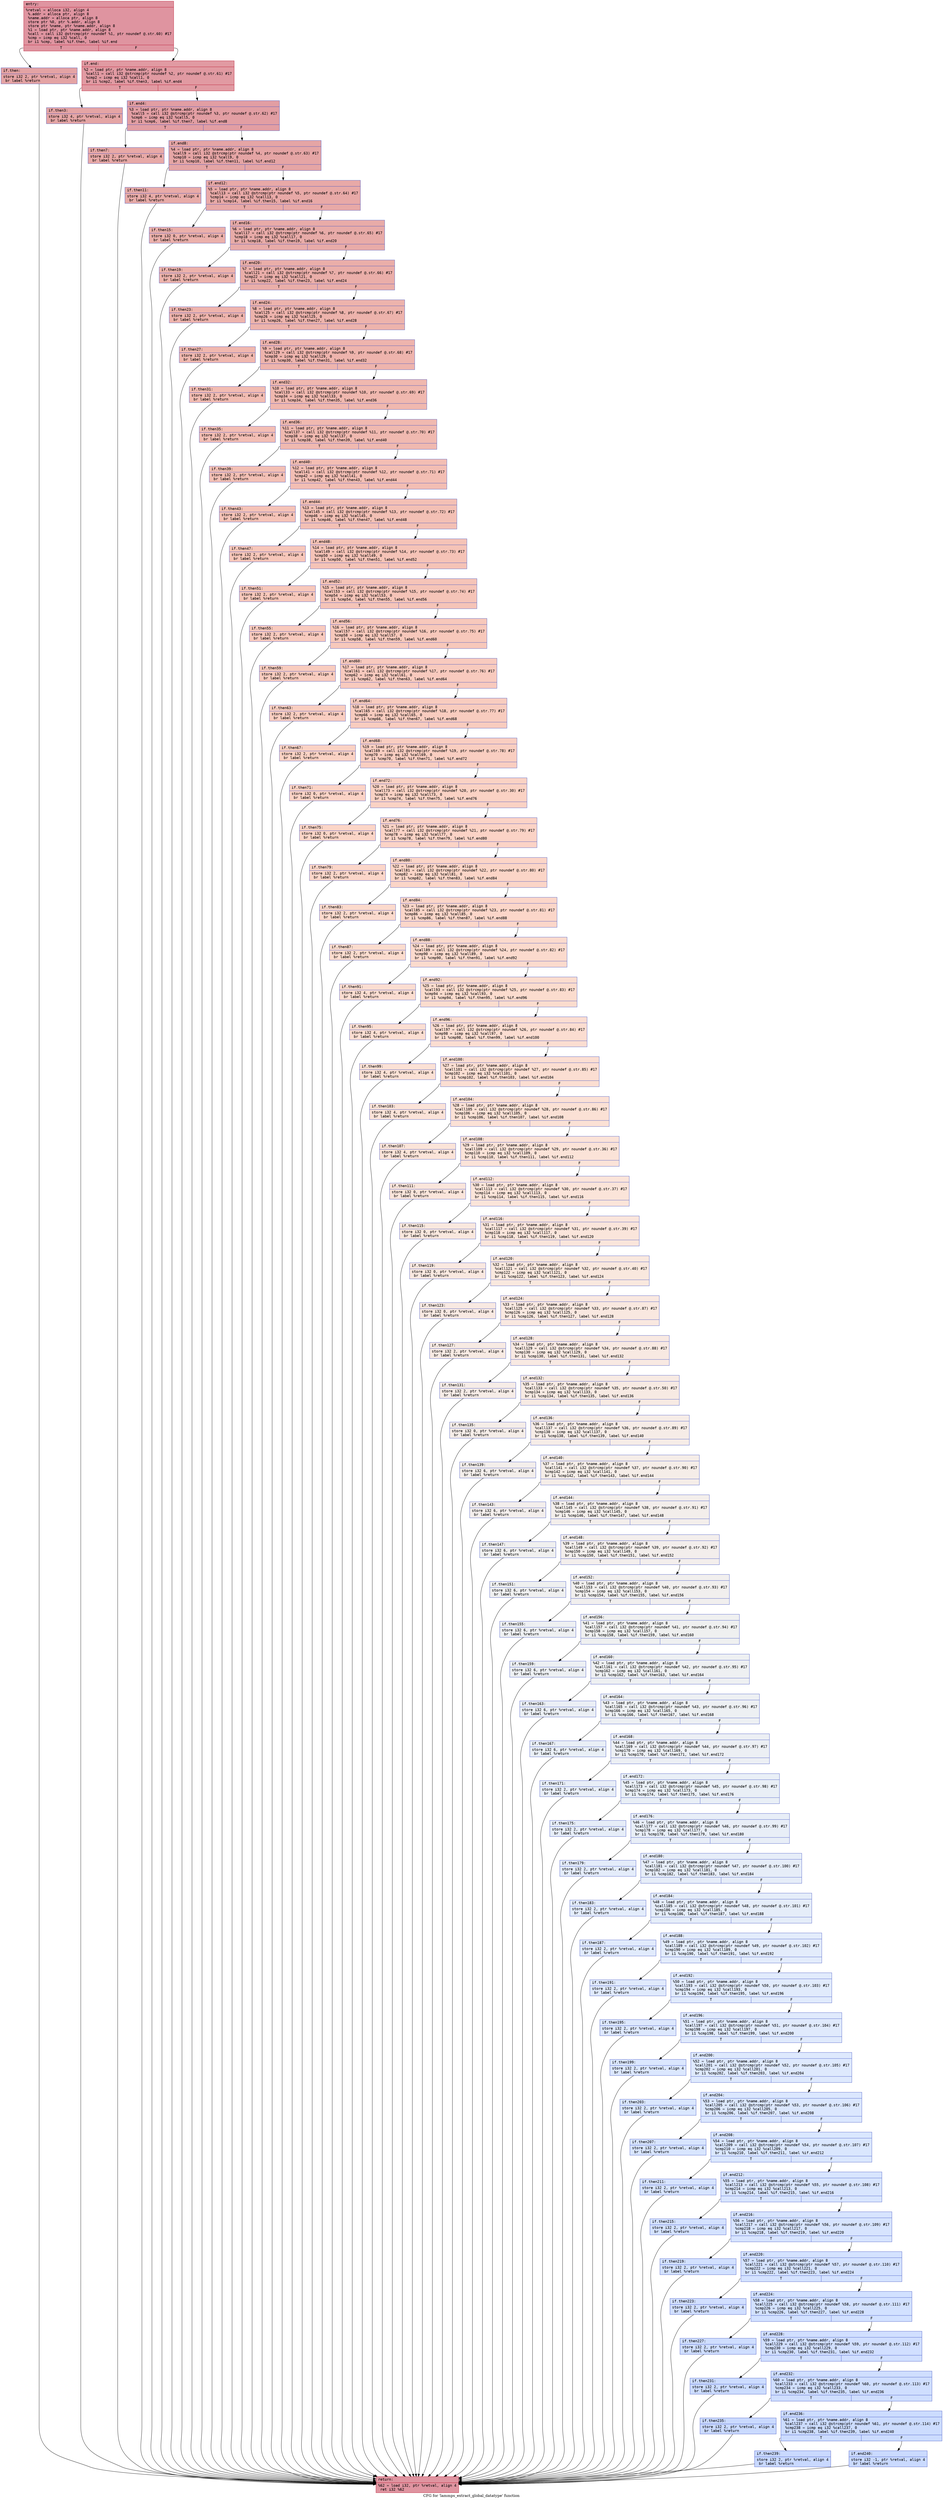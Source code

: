 digraph "CFG for 'lammps_extract_global_datatype' function" {
	label="CFG for 'lammps_extract_global_datatype' function";

	Node0x55bdf7e07830 [shape=record,color="#b70d28ff", style=filled, fillcolor="#b70d2870" fontname="Courier",label="{entry:\l|  %retval = alloca i32, align 4\l  %.addr = alloca ptr, align 8\l  %name.addr = alloca ptr, align 8\l  store ptr %0, ptr %.addr, align 8\l  store ptr %name, ptr %name.addr, align 8\l  %1 = load ptr, ptr %name.addr, align 8\l  %call = call i32 @strcmp(ptr noundef %1, ptr noundef @.str.60) #17\l  %cmp = icmp eq i32 %call, 0\l  br i1 %cmp, label %if.then, label %if.end\l|{<s0>T|<s1>F}}"];
	Node0x55bdf7e07830:s0 -> Node0x55bdf7e07de0[tooltip="entry -> if.then\nProbability 37.50%" ];
	Node0x55bdf7e07830:s1 -> Node0x55bdf7e07e50[tooltip="entry -> if.end\nProbability 62.50%" ];
	Node0x55bdf7e07de0 [shape=record,color="#3d50c3ff", style=filled, fillcolor="#c32e3170" fontname="Courier",label="{if.then:\l|  store i32 2, ptr %retval, align 4\l  br label %return\l}"];
	Node0x55bdf7e07de0 -> Node0x55bdf7e08010[tooltip="if.then -> return\nProbability 100.00%" ];
	Node0x55bdf7e07e50 [shape=record,color="#b70d28ff", style=filled, fillcolor="#bb1b2c70" fontname="Courier",label="{if.end:\l|  %2 = load ptr, ptr %name.addr, align 8\l  %call1 = call i32 @strcmp(ptr noundef %2, ptr noundef @.str.61) #17\l  %cmp2 = icmp eq i32 %call1, 0\l  br i1 %cmp2, label %if.then3, label %if.end4\l|{<s0>T|<s1>F}}"];
	Node0x55bdf7e07e50:s0 -> Node0x55bdf7e08370[tooltip="if.end -> if.then3\nProbability 37.50%" ];
	Node0x55bdf7e07e50:s1 -> Node0x55bdf7e07730[tooltip="if.end -> if.end4\nProbability 62.50%" ];
	Node0x55bdf7e08370 [shape=record,color="#3d50c3ff", style=filled, fillcolor="#c5333470" fontname="Courier",label="{if.then3:\l|  store i32 4, ptr %retval, align 4\l  br label %return\l}"];
	Node0x55bdf7e08370 -> Node0x55bdf7e08010[tooltip="if.then3 -> return\nProbability 100.00%" ];
	Node0x55bdf7e07730 [shape=record,color="#3d50c3ff", style=filled, fillcolor="#be242e70" fontname="Courier",label="{if.end4:\l|  %3 = load ptr, ptr %name.addr, align 8\l  %call5 = call i32 @strcmp(ptr noundef %3, ptr noundef @.str.62) #17\l  %cmp6 = icmp eq i32 %call5, 0\l  br i1 %cmp6, label %if.then7, label %if.end8\l|{<s0>T|<s1>F}}"];
	Node0x55bdf7e07730:s0 -> Node0x55bdf7dc3700[tooltip="if.end4 -> if.then7\nProbability 37.50%" ];
	Node0x55bdf7e07730:s1 -> Node0x55bdf7dc3780[tooltip="if.end4 -> if.end8\nProbability 62.50%" ];
	Node0x55bdf7dc3700 [shape=record,color="#3d50c3ff", style=filled, fillcolor="#ca3b3770" fontname="Courier",label="{if.then7:\l|  store i32 2, ptr %retval, align 4\l  br label %return\l}"];
	Node0x55bdf7dc3700 -> Node0x55bdf7e08010[tooltip="if.then7 -> return\nProbability 100.00%" ];
	Node0x55bdf7dc3780 [shape=record,color="#3d50c3ff", style=filled, fillcolor="#c5333470" fontname="Courier",label="{if.end8:\l|  %4 = load ptr, ptr %name.addr, align 8\l  %call9 = call i32 @strcmp(ptr noundef %4, ptr noundef @.str.63) #17\l  %cmp10 = icmp eq i32 %call9, 0\l  br i1 %cmp10, label %if.then11, label %if.end12\l|{<s0>T|<s1>F}}"];
	Node0x55bdf7dc3780:s0 -> Node0x55bdf7dc3c20[tooltip="if.end8 -> if.then11\nProbability 37.50%" ];
	Node0x55bdf7dc3780:s1 -> Node0x55bdf7dc3ca0[tooltip="if.end8 -> if.end12\nProbability 62.50%" ];
	Node0x55bdf7dc3c20 [shape=record,color="#3d50c3ff", style=filled, fillcolor="#cc403a70" fontname="Courier",label="{if.then11:\l|  store i32 4, ptr %retval, align 4\l  br label %return\l}"];
	Node0x55bdf7dc3c20 -> Node0x55bdf7e08010[tooltip="if.then11 -> return\nProbability 100.00%" ];
	Node0x55bdf7dc3ca0 [shape=record,color="#3d50c3ff", style=filled, fillcolor="#ca3b3770" fontname="Courier",label="{if.end12:\l|  %5 = load ptr, ptr %name.addr, align 8\l  %call13 = call i32 @strcmp(ptr noundef %5, ptr noundef @.str.64) #17\l  %cmp14 = icmp eq i32 %call13, 0\l  br i1 %cmp14, label %if.then15, label %if.end16\l|{<s0>T|<s1>F}}"];
	Node0x55bdf7dc3ca0:s0 -> Node0x55bdf7dc4160[tooltip="if.end12 -> if.then15\nProbability 37.50%" ];
	Node0x55bdf7dc3ca0:s1 -> Node0x55bdf7dc4500[tooltip="if.end12 -> if.end16\nProbability 62.50%" ];
	Node0x55bdf7dc4160 [shape=record,color="#3d50c3ff", style=filled, fillcolor="#d24b4070" fontname="Courier",label="{if.then15:\l|  store i32 0, ptr %retval, align 4\l  br label %return\l}"];
	Node0x55bdf7dc4160 -> Node0x55bdf7e08010[tooltip="if.then15 -> return\nProbability 100.00%" ];
	Node0x55bdf7dc4500 [shape=record,color="#3d50c3ff", style=filled, fillcolor="#cc403a70" fontname="Courier",label="{if.end16:\l|  %6 = load ptr, ptr %name.addr, align 8\l  %call17 = call i32 @strcmp(ptr noundef %6, ptr noundef @.str.65) #17\l  %cmp18 = icmp eq i32 %call17, 0\l  br i1 %cmp18, label %if.then19, label %if.end20\l|{<s0>T|<s1>F}}"];
	Node0x55bdf7dc4500:s0 -> Node0x55bdf7dc49c0[tooltip="if.end16 -> if.then19\nProbability 37.50%" ];
	Node0x55bdf7dc4500:s1 -> Node0x55bdf7dc4a40[tooltip="if.end16 -> if.end20\nProbability 62.50%" ];
	Node0x55bdf7dc49c0 [shape=record,color="#3d50c3ff", style=filled, fillcolor="#d6524470" fontname="Courier",label="{if.then19:\l|  store i32 2, ptr %retval, align 4\l  br label %return\l}"];
	Node0x55bdf7dc49c0 -> Node0x55bdf7e08010[tooltip="if.then19 -> return\nProbability 100.00%" ];
	Node0x55bdf7dc4a40 [shape=record,color="#3d50c3ff", style=filled, fillcolor="#d0473d70" fontname="Courier",label="{if.end20:\l|  %7 = load ptr, ptr %name.addr, align 8\l  %call21 = call i32 @strcmp(ptr noundef %7, ptr noundef @.str.66) #17\l  %cmp22 = icmp eq i32 %call21, 0\l  br i1 %cmp22, label %if.then23, label %if.end24\l|{<s0>T|<s1>F}}"];
	Node0x55bdf7dc4a40:s0 -> Node0x55bdf7dc4f00[tooltip="if.end20 -> if.then23\nProbability 37.50%" ];
	Node0x55bdf7dc4a40:s1 -> Node0x55bdf7dc4f80[tooltip="if.end20 -> if.end24\nProbability 62.50%" ];
	Node0x55bdf7dc4f00 [shape=record,color="#3d50c3ff", style=filled, fillcolor="#d8564670" fontname="Courier",label="{if.then23:\l|  store i32 2, ptr %retval, align 4\l  br label %return\l}"];
	Node0x55bdf7dc4f00 -> Node0x55bdf7e08010[tooltip="if.then23 -> return\nProbability 100.00%" ];
	Node0x55bdf7dc4f80 [shape=record,color="#3d50c3ff", style=filled, fillcolor="#d6524470" fontname="Courier",label="{if.end24:\l|  %8 = load ptr, ptr %name.addr, align 8\l  %call25 = call i32 @strcmp(ptr noundef %8, ptr noundef @.str.67) #17\l  %cmp26 = icmp eq i32 %call25, 0\l  br i1 %cmp26, label %if.then27, label %if.end28\l|{<s0>T|<s1>F}}"];
	Node0x55bdf7dc4f80:s0 -> Node0x55bdf7dc5440[tooltip="if.end24 -> if.then27\nProbability 37.50%" ];
	Node0x55bdf7dc4f80:s1 -> Node0x55bdf7dc54c0[tooltip="if.end24 -> if.end28\nProbability 62.50%" ];
	Node0x55bdf7dc5440 [shape=record,color="#3d50c3ff", style=filled, fillcolor="#dc5d4a70" fontname="Courier",label="{if.then27:\l|  store i32 2, ptr %retval, align 4\l  br label %return\l}"];
	Node0x55bdf7dc5440 -> Node0x55bdf7e08010[tooltip="if.then27 -> return\nProbability 100.00%" ];
	Node0x55bdf7dc54c0 [shape=record,color="#3d50c3ff", style=filled, fillcolor="#d8564670" fontname="Courier",label="{if.end28:\l|  %9 = load ptr, ptr %name.addr, align 8\l  %call29 = call i32 @strcmp(ptr noundef %9, ptr noundef @.str.68) #17\l  %cmp30 = icmp eq i32 %call29, 0\l  br i1 %cmp30, label %if.then31, label %if.end32\l|{<s0>T|<s1>F}}"];
	Node0x55bdf7dc54c0:s0 -> Node0x55bdf7dc5980[tooltip="if.end28 -> if.then31\nProbability 37.50%" ];
	Node0x55bdf7dc54c0:s1 -> Node0x55bdf7dc5a00[tooltip="if.end28 -> if.end32\nProbability 62.50%" ];
	Node0x55bdf7dc5980 [shape=record,color="#3d50c3ff", style=filled, fillcolor="#e1675170" fontname="Courier",label="{if.then31:\l|  store i32 2, ptr %retval, align 4\l  br label %return\l}"];
	Node0x55bdf7dc5980 -> Node0x55bdf7e08010[tooltip="if.then31 -> return\nProbability 100.00%" ];
	Node0x55bdf7dc5a00 [shape=record,color="#3d50c3ff", style=filled, fillcolor="#dc5d4a70" fontname="Courier",label="{if.end32:\l|  %10 = load ptr, ptr %name.addr, align 8\l  %call33 = call i32 @strcmp(ptr noundef %10, ptr noundef @.str.69) #17\l  %cmp34 = icmp eq i32 %call33, 0\l  br i1 %cmp34, label %if.then35, label %if.end36\l|{<s0>T|<s1>F}}"];
	Node0x55bdf7dc5a00:s0 -> Node0x55bdf7dc5ec0[tooltip="if.end32 -> if.then35\nProbability 37.50%" ];
	Node0x55bdf7dc5a00:s1 -> Node0x55bdf7dc5f40[tooltip="if.end32 -> if.end36\nProbability 62.50%" ];
	Node0x55bdf7dc5ec0 [shape=record,color="#3d50c3ff", style=filled, fillcolor="#e36c5570" fontname="Courier",label="{if.then35:\l|  store i32 2, ptr %retval, align 4\l  br label %return\l}"];
	Node0x55bdf7dc5ec0 -> Node0x55bdf7e08010[tooltip="if.then35 -> return\nProbability 100.00%" ];
	Node0x55bdf7dc5f40 [shape=record,color="#3d50c3ff", style=filled, fillcolor="#de614d70" fontname="Courier",label="{if.end36:\l|  %11 = load ptr, ptr %name.addr, align 8\l  %call37 = call i32 @strcmp(ptr noundef %11, ptr noundef @.str.70) #17\l  %cmp38 = icmp eq i32 %call37, 0\l  br i1 %cmp38, label %if.then39, label %if.end40\l|{<s0>T|<s1>F}}"];
	Node0x55bdf7dc5f40:s0 -> Node0x55bdf7dc6400[tooltip="if.end36 -> if.then39\nProbability 37.50%" ];
	Node0x55bdf7dc5f40:s1 -> Node0x55bdf7dc41e0[tooltip="if.end36 -> if.end40\nProbability 62.50%" ];
	Node0x55bdf7dc6400 [shape=record,color="#3d50c3ff", style=filled, fillcolor="#e5705870" fontname="Courier",label="{if.then39:\l|  store i32 2, ptr %retval, align 4\l  br label %return\l}"];
	Node0x55bdf7dc6400 -> Node0x55bdf7e08010[tooltip="if.then39 -> return\nProbability 100.00%" ];
	Node0x55bdf7dc41e0 [shape=record,color="#3d50c3ff", style=filled, fillcolor="#e36c5570" fontname="Courier",label="{if.end40:\l|  %12 = load ptr, ptr %name.addr, align 8\l  %call41 = call i32 @strcmp(ptr noundef %12, ptr noundef @.str.71) #17\l  %cmp42 = icmp eq i32 %call41, 0\l  br i1 %cmp42, label %if.then43, label %if.end44\l|{<s0>T|<s1>F}}"];
	Node0x55bdf7dc41e0:s0 -> Node0x55bdf7dc6c40[tooltip="if.end40 -> if.then43\nProbability 37.50%" ];
	Node0x55bdf7dc41e0:s1 -> Node0x55bdf7dc6cc0[tooltip="if.end40 -> if.end44\nProbability 62.50%" ];
	Node0x55bdf7dc6c40 [shape=record,color="#3d50c3ff", style=filled, fillcolor="#e8765c70" fontname="Courier",label="{if.then43:\l|  store i32 2, ptr %retval, align 4\l  br label %return\l}"];
	Node0x55bdf7dc6c40 -> Node0x55bdf7e08010[tooltip="if.then43 -> return\nProbability 100.00%" ];
	Node0x55bdf7dc6cc0 [shape=record,color="#3d50c3ff", style=filled, fillcolor="#e5705870" fontname="Courier",label="{if.end44:\l|  %13 = load ptr, ptr %name.addr, align 8\l  %call45 = call i32 @strcmp(ptr noundef %13, ptr noundef @.str.72) #17\l  %cmp46 = icmp eq i32 %call45, 0\l  br i1 %cmp46, label %if.then47, label %if.end48\l|{<s0>T|<s1>F}}"];
	Node0x55bdf7dc6cc0:s0 -> Node0x55bdf7dc7180[tooltip="if.end44 -> if.then47\nProbability 37.50%" ];
	Node0x55bdf7dc6cc0:s1 -> Node0x55bdf7dc7200[tooltip="if.end44 -> if.end48\nProbability 62.50%" ];
	Node0x55bdf7dc7180 [shape=record,color="#3d50c3ff", style=filled, fillcolor="#ec7f6370" fontname="Courier",label="{if.then47:\l|  store i32 2, ptr %retval, align 4\l  br label %return\l}"];
	Node0x55bdf7dc7180 -> Node0x55bdf7e08010[tooltip="if.then47 -> return\nProbability 100.00%" ];
	Node0x55bdf7dc7200 [shape=record,color="#3d50c3ff", style=filled, fillcolor="#e8765c70" fontname="Courier",label="{if.end48:\l|  %14 = load ptr, ptr %name.addr, align 8\l  %call49 = call i32 @strcmp(ptr noundef %14, ptr noundef @.str.73) #17\l  %cmp50 = icmp eq i32 %call49, 0\l  br i1 %cmp50, label %if.then51, label %if.end52\l|{<s0>T|<s1>F}}"];
	Node0x55bdf7dc7200:s0 -> Node0x55bdf7dc76c0[tooltip="if.end48 -> if.then51\nProbability 37.50%" ];
	Node0x55bdf7dc7200:s1 -> Node0x55bdf7dc7740[tooltip="if.end48 -> if.end52\nProbability 62.50%" ];
	Node0x55bdf7dc76c0 [shape=record,color="#3d50c3ff", style=filled, fillcolor="#ed836670" fontname="Courier",label="{if.then51:\l|  store i32 2, ptr %retval, align 4\l  br label %return\l}"];
	Node0x55bdf7dc76c0 -> Node0x55bdf7e08010[tooltip="if.then51 -> return\nProbability 100.00%" ];
	Node0x55bdf7dc7740 [shape=record,color="#3d50c3ff", style=filled, fillcolor="#e97a5f70" fontname="Courier",label="{if.end52:\l|  %15 = load ptr, ptr %name.addr, align 8\l  %call53 = call i32 @strcmp(ptr noundef %15, ptr noundef @.str.74) #17\l  %cmp54 = icmp eq i32 %call53, 0\l  br i1 %cmp54, label %if.then55, label %if.end56\l|{<s0>T|<s1>F}}"];
	Node0x55bdf7dc7740:s0 -> Node0x55bdf7dc7c00[tooltip="if.end52 -> if.then55\nProbability 37.50%" ];
	Node0x55bdf7dc7740:s1 -> Node0x55bdf7dc7c80[tooltip="if.end52 -> if.end56\nProbability 62.50%" ];
	Node0x55bdf7dc7c00 [shape=record,color="#3d50c3ff", style=filled, fillcolor="#ef886b70" fontname="Courier",label="{if.then55:\l|  store i32 2, ptr %retval, align 4\l  br label %return\l}"];
	Node0x55bdf7dc7c00 -> Node0x55bdf7e08010[tooltip="if.then55 -> return\nProbability 100.00%" ];
	Node0x55bdf7dc7c80 [shape=record,color="#3d50c3ff", style=filled, fillcolor="#ed836670" fontname="Courier",label="{if.end56:\l|  %16 = load ptr, ptr %name.addr, align 8\l  %call57 = call i32 @strcmp(ptr noundef %16, ptr noundef @.str.75) #17\l  %cmp58 = icmp eq i32 %call57, 0\l  br i1 %cmp58, label %if.then59, label %if.end60\l|{<s0>T|<s1>F}}"];
	Node0x55bdf7dc7c80:s0 -> Node0x55bdf7dc8140[tooltip="if.end56 -> if.then59\nProbability 37.50%" ];
	Node0x55bdf7dc7c80:s1 -> Node0x55bdf7dc81c0[tooltip="if.end56 -> if.end60\nProbability 62.50%" ];
	Node0x55bdf7dc8140 [shape=record,color="#3d50c3ff", style=filled, fillcolor="#f08b6e70" fontname="Courier",label="{if.then59:\l|  store i32 2, ptr %retval, align 4\l  br label %return\l}"];
	Node0x55bdf7dc8140 -> Node0x55bdf7e08010[tooltip="if.then59 -> return\nProbability 100.00%" ];
	Node0x55bdf7dc81c0 [shape=record,color="#3d50c3ff", style=filled, fillcolor="#ef886b70" fontname="Courier",label="{if.end60:\l|  %17 = load ptr, ptr %name.addr, align 8\l  %call61 = call i32 @strcmp(ptr noundef %17, ptr noundef @.str.76) #17\l  %cmp62 = icmp eq i32 %call61, 0\l  br i1 %cmp62, label %if.then63, label %if.end64\l|{<s0>T|<s1>F}}"];
	Node0x55bdf7dc81c0:s0 -> Node0x55bdf7dc8680[tooltip="if.end60 -> if.then63\nProbability 37.50%" ];
	Node0x55bdf7dc81c0:s1 -> Node0x55bdf7dc8700[tooltip="if.end60 -> if.end64\nProbability 62.50%" ];
	Node0x55bdf7dc8680 [shape=record,color="#3d50c3ff", style=filled, fillcolor="#f2907270" fontname="Courier",label="{if.then63:\l|  store i32 2, ptr %retval, align 4\l  br label %return\l}"];
	Node0x55bdf7dc8680 -> Node0x55bdf7e08010[tooltip="if.then63 -> return\nProbability 100.00%" ];
	Node0x55bdf7dc8700 [shape=record,color="#3d50c3ff", style=filled, fillcolor="#f08b6e70" fontname="Courier",label="{if.end64:\l|  %18 = load ptr, ptr %name.addr, align 8\l  %call65 = call i32 @strcmp(ptr noundef %18, ptr noundef @.str.77) #17\l  %cmp66 = icmp eq i32 %call65, 0\l  br i1 %cmp66, label %if.then67, label %if.end68\l|{<s0>T|<s1>F}}"];
	Node0x55bdf7dc8700:s0 -> Node0x55bdf7dc8bc0[tooltip="if.end64 -> if.then67\nProbability 37.50%" ];
	Node0x55bdf7dc8700:s1 -> Node0x55bdf7dc8c40[tooltip="if.end64 -> if.end68\nProbability 62.50%" ];
	Node0x55bdf7dc8bc0 [shape=record,color="#3d50c3ff", style=filled, fillcolor="#f4987a70" fontname="Courier",label="{if.then67:\l|  store i32 2, ptr %retval, align 4\l  br label %return\l}"];
	Node0x55bdf7dc8bc0 -> Node0x55bdf7e08010[tooltip="if.then67 -> return\nProbability 100.00%" ];
	Node0x55bdf7dc8c40 [shape=record,color="#3d50c3ff", style=filled, fillcolor="#f2907270" fontname="Courier",label="{if.end68:\l|  %19 = load ptr, ptr %name.addr, align 8\l  %call69 = call i32 @strcmp(ptr noundef %19, ptr noundef @.str.78) #17\l  %cmp70 = icmp eq i32 %call69, 0\l  br i1 %cmp70, label %if.then71, label %if.end72\l|{<s0>T|<s1>F}}"];
	Node0x55bdf7dc8c40:s0 -> Node0x55bdf7dc9100[tooltip="if.end68 -> if.then71\nProbability 37.50%" ];
	Node0x55bdf7dc8c40:s1 -> Node0x55bdf7dc9180[tooltip="if.end68 -> if.end72\nProbability 62.50%" ];
	Node0x55bdf7dc9100 [shape=record,color="#3d50c3ff", style=filled, fillcolor="#f59c7d70" fontname="Courier",label="{if.then71:\l|  store i32 0, ptr %retval, align 4\l  br label %return\l}"];
	Node0x55bdf7dc9100 -> Node0x55bdf7e08010[tooltip="if.then71 -> return\nProbability 100.00%" ];
	Node0x55bdf7dc9180 [shape=record,color="#3d50c3ff", style=filled, fillcolor="#f4987a70" fontname="Courier",label="{if.end72:\l|  %20 = load ptr, ptr %name.addr, align 8\l  %call73 = call i32 @strcmp(ptr noundef %20, ptr noundef @.str.30) #17\l  %cmp74 = icmp eq i32 %call73, 0\l  br i1 %cmp74, label %if.then75, label %if.end76\l|{<s0>T|<s1>F}}"];
	Node0x55bdf7dc9180:s0 -> Node0x55bdf7dc9640[tooltip="if.end72 -> if.then75\nProbability 37.50%" ];
	Node0x55bdf7dc9180:s1 -> Node0x55bdf7dc96c0[tooltip="if.end72 -> if.end76\nProbability 62.50%" ];
	Node0x55bdf7dc9640 [shape=record,color="#3d50c3ff", style=filled, fillcolor="#f5a08170" fontname="Courier",label="{if.then75:\l|  store i32 0, ptr %retval, align 4\l  br label %return\l}"];
	Node0x55bdf7dc9640 -> Node0x55bdf7e08010[tooltip="if.then75 -> return\nProbability 100.00%" ];
	Node0x55bdf7dc96c0 [shape=record,color="#3d50c3ff", style=filled, fillcolor="#f59c7d70" fontname="Courier",label="{if.end76:\l|  %21 = load ptr, ptr %name.addr, align 8\l  %call77 = call i32 @strcmp(ptr noundef %21, ptr noundef @.str.79) #17\l  %cmp78 = icmp eq i32 %call77, 0\l  br i1 %cmp78, label %if.then79, label %if.end80\l|{<s0>T|<s1>F}}"];
	Node0x55bdf7dc96c0:s0 -> Node0x55bdf7dc9b80[tooltip="if.end76 -> if.then79\nProbability 37.50%" ];
	Node0x55bdf7dc96c0:s1 -> Node0x55bdf7dc9c00[tooltip="if.end76 -> if.end80\nProbability 62.50%" ];
	Node0x55bdf7dc9b80 [shape=record,color="#3d50c3ff", style=filled, fillcolor="#f6a38570" fontname="Courier",label="{if.then79:\l|  store i32 2, ptr %retval, align 4\l  br label %return\l}"];
	Node0x55bdf7dc9b80 -> Node0x55bdf7e08010[tooltip="if.then79 -> return\nProbability 100.00%" ];
	Node0x55bdf7dc9c00 [shape=record,color="#3d50c3ff", style=filled, fillcolor="#f5a08170" fontname="Courier",label="{if.end80:\l|  %22 = load ptr, ptr %name.addr, align 8\l  %call81 = call i32 @strcmp(ptr noundef %22, ptr noundef @.str.80) #17\l  %cmp82 = icmp eq i32 %call81, 0\l  br i1 %cmp82, label %if.then83, label %if.end84\l|{<s0>T|<s1>F}}"];
	Node0x55bdf7dc9c00:s0 -> Node0x55bdf7dca0c0[tooltip="if.end80 -> if.then83\nProbability 37.50%" ];
	Node0x55bdf7dc9c00:s1 -> Node0x55bdf7dca140[tooltip="if.end80 -> if.end84\nProbability 62.50%" ];
	Node0x55bdf7dca0c0 [shape=record,color="#3d50c3ff", style=filled, fillcolor="#f7ac8e70" fontname="Courier",label="{if.then83:\l|  store i32 2, ptr %retval, align 4\l  br label %return\l}"];
	Node0x55bdf7dca0c0 -> Node0x55bdf7e08010[tooltip="if.then83 -> return\nProbability 100.00%" ];
	Node0x55bdf7dca140 [shape=record,color="#3d50c3ff", style=filled, fillcolor="#f6a38570" fontname="Courier",label="{if.end84:\l|  %23 = load ptr, ptr %name.addr, align 8\l  %call85 = call i32 @strcmp(ptr noundef %23, ptr noundef @.str.81) #17\l  %cmp86 = icmp eq i32 %call85, 0\l  br i1 %cmp86, label %if.then87, label %if.end88\l|{<s0>T|<s1>F}}"];
	Node0x55bdf7dca140:s0 -> Node0x55bdf7e21a50[tooltip="if.end84 -> if.then87\nProbability 37.50%" ];
	Node0x55bdf7dca140:s1 -> Node0x55bdf7dc6480[tooltip="if.end84 -> if.end88\nProbability 62.50%" ];
	Node0x55bdf7e21a50 [shape=record,color="#3d50c3ff", style=filled, fillcolor="#f7af9170" fontname="Courier",label="{if.then87:\l|  store i32 2, ptr %retval, align 4\l  br label %return\l}"];
	Node0x55bdf7e21a50 -> Node0x55bdf7e08010[tooltip="if.then87 -> return\nProbability 100.00%" ];
	Node0x55bdf7dc6480 [shape=record,color="#3d50c3ff", style=filled, fillcolor="#f7ac8e70" fontname="Courier",label="{if.end88:\l|  %24 = load ptr, ptr %name.addr, align 8\l  %call89 = call i32 @strcmp(ptr noundef %24, ptr noundef @.str.82) #17\l  %cmp90 = icmp eq i32 %call89, 0\l  br i1 %cmp90, label %if.then91, label %if.end92\l|{<s0>T|<s1>F}}"];
	Node0x55bdf7dc6480:s0 -> Node0x55bdf7dc6940[tooltip="if.end88 -> if.then91\nProbability 37.50%" ];
	Node0x55bdf7dc6480:s1 -> Node0x55bdf7dc69c0[tooltip="if.end88 -> if.end92\nProbability 62.50%" ];
	Node0x55bdf7dc6940 [shape=record,color="#3d50c3ff", style=filled, fillcolor="#f7b39670" fontname="Courier",label="{if.then91:\l|  store i32 4, ptr %retval, align 4\l  br label %return\l}"];
	Node0x55bdf7dc6940 -> Node0x55bdf7e08010[tooltip="if.then91 -> return\nProbability 100.00%" ];
	Node0x55bdf7dc69c0 [shape=record,color="#3d50c3ff", style=filled, fillcolor="#f7af9170" fontname="Courier",label="{if.end92:\l|  %25 = load ptr, ptr %name.addr, align 8\l  %call93 = call i32 @strcmp(ptr noundef %25, ptr noundef @.str.83) #17\l  %cmp94 = icmp eq i32 %call93, 0\l  br i1 %cmp94, label %if.then95, label %if.end96\l|{<s0>T|<s1>F}}"];
	Node0x55bdf7dc69c0:s0 -> Node0x55bdf7e22ad0[tooltip="if.end92 -> if.then95\nProbability 37.50%" ];
	Node0x55bdf7dc69c0:s1 -> Node0x55bdf7e22b50[tooltip="if.end92 -> if.end96\nProbability 62.50%" ];
	Node0x55bdf7e22ad0 [shape=record,color="#3d50c3ff", style=filled, fillcolor="#f7b59970" fontname="Courier",label="{if.then95:\l|  store i32 4, ptr %retval, align 4\l  br label %return\l}"];
	Node0x55bdf7e22ad0 -> Node0x55bdf7e08010[tooltip="if.then95 -> return\nProbability 100.00%" ];
	Node0x55bdf7e22b50 [shape=record,color="#3d50c3ff", style=filled, fillcolor="#f7b39670" fontname="Courier",label="{if.end96:\l|  %26 = load ptr, ptr %name.addr, align 8\l  %call97 = call i32 @strcmp(ptr noundef %26, ptr noundef @.str.84) #17\l  %cmp98 = icmp eq i32 %call97, 0\l  br i1 %cmp98, label %if.then99, label %if.end100\l|{<s0>T|<s1>F}}"];
	Node0x55bdf7e22b50:s0 -> Node0x55bdf7e23010[tooltip="if.end96 -> if.then99\nProbability 37.50%" ];
	Node0x55bdf7e22b50:s1 -> Node0x55bdf7e23090[tooltip="if.end96 -> if.end100\nProbability 62.50%" ];
	Node0x55bdf7e23010 [shape=record,color="#3d50c3ff", style=filled, fillcolor="#f7bca170" fontname="Courier",label="{if.then99:\l|  store i32 4, ptr %retval, align 4\l  br label %return\l}"];
	Node0x55bdf7e23010 -> Node0x55bdf7e08010[tooltip="if.then99 -> return\nProbability 100.00%" ];
	Node0x55bdf7e23090 [shape=record,color="#3d50c3ff", style=filled, fillcolor="#f7b59970" fontname="Courier",label="{if.end100:\l|  %27 = load ptr, ptr %name.addr, align 8\l  %call101 = call i32 @strcmp(ptr noundef %27, ptr noundef @.str.85) #17\l  %cmp102 = icmp eq i32 %call101, 0\l  br i1 %cmp102, label %if.then103, label %if.end104\l|{<s0>T|<s1>F}}"];
	Node0x55bdf7e23090:s0 -> Node0x55bdf7e23550[tooltip="if.end100 -> if.then103\nProbability 37.50%" ];
	Node0x55bdf7e23090:s1 -> Node0x55bdf7e235d0[tooltip="if.end100 -> if.end104\nProbability 62.50%" ];
	Node0x55bdf7e23550 [shape=record,color="#3d50c3ff", style=filled, fillcolor="#f6bfa670" fontname="Courier",label="{if.then103:\l|  store i32 4, ptr %retval, align 4\l  br label %return\l}"];
	Node0x55bdf7e23550 -> Node0x55bdf7e08010[tooltip="if.then103 -> return\nProbability 100.00%" ];
	Node0x55bdf7e235d0 [shape=record,color="#3d50c3ff", style=filled, fillcolor="#f7bca170" fontname="Courier",label="{if.end104:\l|  %28 = load ptr, ptr %name.addr, align 8\l  %call105 = call i32 @strcmp(ptr noundef %28, ptr noundef @.str.86) #17\l  %cmp106 = icmp eq i32 %call105, 0\l  br i1 %cmp106, label %if.then107, label %if.end108\l|{<s0>T|<s1>F}}"];
	Node0x55bdf7e235d0:s0 -> Node0x55bdf7e23a90[tooltip="if.end104 -> if.then107\nProbability 37.50%" ];
	Node0x55bdf7e235d0:s1 -> Node0x55bdf7e23b10[tooltip="if.end104 -> if.end108\nProbability 62.50%" ];
	Node0x55bdf7e23a90 [shape=record,color="#3d50c3ff", style=filled, fillcolor="#f5c1a970" fontname="Courier",label="{if.then107:\l|  store i32 4, ptr %retval, align 4\l  br label %return\l}"];
	Node0x55bdf7e23a90 -> Node0x55bdf7e08010[tooltip="if.then107 -> return\nProbability 100.00%" ];
	Node0x55bdf7e23b10 [shape=record,color="#3d50c3ff", style=filled, fillcolor="#f6bfa670" fontname="Courier",label="{if.end108:\l|  %29 = load ptr, ptr %name.addr, align 8\l  %call109 = call i32 @strcmp(ptr noundef %29, ptr noundef @.str.36) #17\l  %cmp110 = icmp eq i32 %call109, 0\l  br i1 %cmp110, label %if.then111, label %if.end112\l|{<s0>T|<s1>F}}"];
	Node0x55bdf7e23b10:s0 -> Node0x55bdf7e23fd0[tooltip="if.end108 -> if.then111\nProbability 37.50%" ];
	Node0x55bdf7e23b10:s1 -> Node0x55bdf7e24050[tooltip="if.end108 -> if.end112\nProbability 62.50%" ];
	Node0x55bdf7e23fd0 [shape=record,color="#3d50c3ff", style=filled, fillcolor="#f4c5ad70" fontname="Courier",label="{if.then111:\l|  store i32 0, ptr %retval, align 4\l  br label %return\l}"];
	Node0x55bdf7e23fd0 -> Node0x55bdf7e08010[tooltip="if.then111 -> return\nProbability 100.00%" ];
	Node0x55bdf7e24050 [shape=record,color="#3d50c3ff", style=filled, fillcolor="#f5c1a970" fontname="Courier",label="{if.end112:\l|  %30 = load ptr, ptr %name.addr, align 8\l  %call113 = call i32 @strcmp(ptr noundef %30, ptr noundef @.str.37) #17\l  %cmp114 = icmp eq i32 %call113, 0\l  br i1 %cmp114, label %if.then115, label %if.end116\l|{<s0>T|<s1>F}}"];
	Node0x55bdf7e24050:s0 -> Node0x55bdf7e24510[tooltip="if.end112 -> if.then115\nProbability 37.50%" ];
	Node0x55bdf7e24050:s1 -> Node0x55bdf7e24590[tooltip="if.end112 -> if.end116\nProbability 62.50%" ];
	Node0x55bdf7e24510 [shape=record,color="#3d50c3ff", style=filled, fillcolor="#f2cab570" fontname="Courier",label="{if.then115:\l|  store i32 0, ptr %retval, align 4\l  br label %return\l}"];
	Node0x55bdf7e24510 -> Node0x55bdf7e08010[tooltip="if.then115 -> return\nProbability 100.00%" ];
	Node0x55bdf7e24590 [shape=record,color="#3d50c3ff", style=filled, fillcolor="#f4c5ad70" fontname="Courier",label="{if.end116:\l|  %31 = load ptr, ptr %name.addr, align 8\l  %call117 = call i32 @strcmp(ptr noundef %31, ptr noundef @.str.39) #17\l  %cmp118 = icmp eq i32 %call117, 0\l  br i1 %cmp118, label %if.then119, label %if.end120\l|{<s0>T|<s1>F}}"];
	Node0x55bdf7e24590:s0 -> Node0x55bdf7e24a50[tooltip="if.end116 -> if.then119\nProbability 37.50%" ];
	Node0x55bdf7e24590:s1 -> Node0x55bdf7e24ad0[tooltip="if.end116 -> if.end120\nProbability 62.50%" ];
	Node0x55bdf7e24a50 [shape=record,color="#3d50c3ff", style=filled, fillcolor="#f1ccb870" fontname="Courier",label="{if.then119:\l|  store i32 0, ptr %retval, align 4\l  br label %return\l}"];
	Node0x55bdf7e24a50 -> Node0x55bdf7e08010[tooltip="if.then119 -> return\nProbability 100.00%" ];
	Node0x55bdf7e24ad0 [shape=record,color="#3d50c3ff", style=filled, fillcolor="#f2cab570" fontname="Courier",label="{if.end120:\l|  %32 = load ptr, ptr %name.addr, align 8\l  %call121 = call i32 @strcmp(ptr noundef %32, ptr noundef @.str.40) #17\l  %cmp122 = icmp eq i32 %call121, 0\l  br i1 %cmp122, label %if.then123, label %if.end124\l|{<s0>T|<s1>F}}"];
	Node0x55bdf7e24ad0:s0 -> Node0x55bdf7e24f90[tooltip="if.end120 -> if.then123\nProbability 37.50%" ];
	Node0x55bdf7e24ad0:s1 -> Node0x55bdf7e25010[tooltip="if.end120 -> if.end124\nProbability 62.50%" ];
	Node0x55bdf7e24f90 [shape=record,color="#3d50c3ff", style=filled, fillcolor="#efcebd70" fontname="Courier",label="{if.then123:\l|  store i32 0, ptr %retval, align 4\l  br label %return\l}"];
	Node0x55bdf7e24f90 -> Node0x55bdf7e08010[tooltip="if.then123 -> return\nProbability 100.00%" ];
	Node0x55bdf7e25010 [shape=record,color="#3d50c3ff", style=filled, fillcolor="#f1ccb870" fontname="Courier",label="{if.end124:\l|  %33 = load ptr, ptr %name.addr, align 8\l  %call125 = call i32 @strcmp(ptr noundef %33, ptr noundef @.str.87) #17\l  %cmp126 = icmp eq i32 %call125, 0\l  br i1 %cmp126, label %if.then127, label %if.end128\l|{<s0>T|<s1>F}}"];
	Node0x55bdf7e25010:s0 -> Node0x55bdf7e254d0[tooltip="if.end124 -> if.then127\nProbability 37.50%" ];
	Node0x55bdf7e25010:s1 -> Node0x55bdf7e25550[tooltip="if.end124 -> if.end128\nProbability 62.50%" ];
	Node0x55bdf7e254d0 [shape=record,color="#3d50c3ff", style=filled, fillcolor="#eed0c070" fontname="Courier",label="{if.then127:\l|  store i32 2, ptr %retval, align 4\l  br label %return\l}"];
	Node0x55bdf7e254d0 -> Node0x55bdf7e08010[tooltip="if.then127 -> return\nProbability 100.00%" ];
	Node0x55bdf7e25550 [shape=record,color="#3d50c3ff", style=filled, fillcolor="#efcebd70" fontname="Courier",label="{if.end128:\l|  %34 = load ptr, ptr %name.addr, align 8\l  %call129 = call i32 @strcmp(ptr noundef %34, ptr noundef @.str.88) #17\l  %cmp130 = icmp eq i32 %call129, 0\l  br i1 %cmp130, label %if.then131, label %if.end132\l|{<s0>T|<s1>F}}"];
	Node0x55bdf7e25550:s0 -> Node0x55bdf7e25a10[tooltip="if.end128 -> if.then131\nProbability 37.50%" ];
	Node0x55bdf7e25550:s1 -> Node0x55bdf7e25a90[tooltip="if.end128 -> if.end132\nProbability 62.50%" ];
	Node0x55bdf7e25a10 [shape=record,color="#3d50c3ff", style=filled, fillcolor="#ead5c970" fontname="Courier",label="{if.then131:\l|  store i32 2, ptr %retval, align 4\l  br label %return\l}"];
	Node0x55bdf7e25a10 -> Node0x55bdf7e08010[tooltip="if.then131 -> return\nProbability 100.00%" ];
	Node0x55bdf7e25a90 [shape=record,color="#3d50c3ff", style=filled, fillcolor="#eed0c070" fontname="Courier",label="{if.end132:\l|  %35 = load ptr, ptr %name.addr, align 8\l  %call133 = call i32 @strcmp(ptr noundef %35, ptr noundef @.str.50) #17\l  %cmp134 = icmp eq i32 %call133, 0\l  br i1 %cmp134, label %if.then135, label %if.end136\l|{<s0>T|<s1>F}}"];
	Node0x55bdf7e25a90:s0 -> Node0x55bdf7e25f50[tooltip="if.end132 -> if.then135\nProbability 37.50%" ];
	Node0x55bdf7e25a90:s1 -> Node0x55bdf7e25fd0[tooltip="if.end132 -> if.end136\nProbability 62.50%" ];
	Node0x55bdf7e25f50 [shape=record,color="#3d50c3ff", style=filled, fillcolor="#e8d6cc70" fontname="Courier",label="{if.then135:\l|  store i32 0, ptr %retval, align 4\l  br label %return\l}"];
	Node0x55bdf7e25f50 -> Node0x55bdf7e08010[tooltip="if.then135 -> return\nProbability 100.00%" ];
	Node0x55bdf7e25fd0 [shape=record,color="#3d50c3ff", style=filled, fillcolor="#ead5c970" fontname="Courier",label="{if.end136:\l|  %36 = load ptr, ptr %name.addr, align 8\l  %call137 = call i32 @strcmp(ptr noundef %36, ptr noundef @.str.89) #17\l  %cmp138 = icmp eq i32 %call137, 0\l  br i1 %cmp138, label %if.then139, label %if.end140\l|{<s0>T|<s1>F}}"];
	Node0x55bdf7e25fd0:s0 -> Node0x55bdf7e26490[tooltip="if.end136 -> if.then139\nProbability 37.50%" ];
	Node0x55bdf7e25fd0:s1 -> Node0x55bdf7e26510[tooltip="if.end136 -> if.end140\nProbability 62.50%" ];
	Node0x55bdf7e26490 [shape=record,color="#3d50c3ff", style=filled, fillcolor="#e5d8d170" fontname="Courier",label="{if.then139:\l|  store i32 6, ptr %retval, align 4\l  br label %return\l}"];
	Node0x55bdf7e26490 -> Node0x55bdf7e08010[tooltip="if.then139 -> return\nProbability 100.00%" ];
	Node0x55bdf7e26510 [shape=record,color="#3d50c3ff", style=filled, fillcolor="#e8d6cc70" fontname="Courier",label="{if.end140:\l|  %37 = load ptr, ptr %name.addr, align 8\l  %call141 = call i32 @strcmp(ptr noundef %37, ptr noundef @.str.90) #17\l  %cmp142 = icmp eq i32 %call141, 0\l  br i1 %cmp142, label %if.then143, label %if.end144\l|{<s0>T|<s1>F}}"];
	Node0x55bdf7e26510:s0 -> Node0x55bdf7e269d0[tooltip="if.end140 -> if.then143\nProbability 37.50%" ];
	Node0x55bdf7e26510:s1 -> Node0x55bdf7e26a50[tooltip="if.end140 -> if.end144\nProbability 62.50%" ];
	Node0x55bdf7e269d0 [shape=record,color="#3d50c3ff", style=filled, fillcolor="#e3d9d370" fontname="Courier",label="{if.then143:\l|  store i32 6, ptr %retval, align 4\l  br label %return\l}"];
	Node0x55bdf7e269d0 -> Node0x55bdf7e08010[tooltip="if.then143 -> return\nProbability 100.00%" ];
	Node0x55bdf7e26a50 [shape=record,color="#3d50c3ff", style=filled, fillcolor="#e5d8d170" fontname="Courier",label="{if.end144:\l|  %38 = load ptr, ptr %name.addr, align 8\l  %call145 = call i32 @strcmp(ptr noundef %38, ptr noundef @.str.91) #17\l  %cmp146 = icmp eq i32 %call145, 0\l  br i1 %cmp146, label %if.then147, label %if.end148\l|{<s0>T|<s1>F}}"];
	Node0x55bdf7e26a50:s0 -> Node0x55bdf7e26f10[tooltip="if.end144 -> if.then147\nProbability 37.50%" ];
	Node0x55bdf7e26a50:s1 -> Node0x55bdf7e26f90[tooltip="if.end144 -> if.end148\nProbability 62.50%" ];
	Node0x55bdf7e26f10 [shape=record,color="#3d50c3ff", style=filled, fillcolor="#dedcdb70" fontname="Courier",label="{if.then147:\l|  store i32 6, ptr %retval, align 4\l  br label %return\l}"];
	Node0x55bdf7e26f10 -> Node0x55bdf7e08010[tooltip="if.then147 -> return\nProbability 100.00%" ];
	Node0x55bdf7e26f90 [shape=record,color="#3d50c3ff", style=filled, fillcolor="#e3d9d370" fontname="Courier",label="{if.end148:\l|  %39 = load ptr, ptr %name.addr, align 8\l  %call149 = call i32 @strcmp(ptr noundef %39, ptr noundef @.str.92) #17\l  %cmp150 = icmp eq i32 %call149, 0\l  br i1 %cmp150, label %if.then151, label %if.end152\l|{<s0>T|<s1>F}}"];
	Node0x55bdf7e26f90:s0 -> Node0x55bdf7e27450[tooltip="if.end148 -> if.then151\nProbability 37.50%" ];
	Node0x55bdf7e26f90:s1 -> Node0x55bdf7e274d0[tooltip="if.end148 -> if.end152\nProbability 62.50%" ];
	Node0x55bdf7e27450 [shape=record,color="#3d50c3ff", style=filled, fillcolor="#dbdcde70" fontname="Courier",label="{if.then151:\l|  store i32 6, ptr %retval, align 4\l  br label %return\l}"];
	Node0x55bdf7e27450 -> Node0x55bdf7e08010[tooltip="if.then151 -> return\nProbability 100.00%" ];
	Node0x55bdf7e274d0 [shape=record,color="#3d50c3ff", style=filled, fillcolor="#e0dbd870" fontname="Courier",label="{if.end152:\l|  %40 = load ptr, ptr %name.addr, align 8\l  %call153 = call i32 @strcmp(ptr noundef %40, ptr noundef @.str.93) #17\l  %cmp154 = icmp eq i32 %call153, 0\l  br i1 %cmp154, label %if.then155, label %if.end156\l|{<s0>T|<s1>F}}"];
	Node0x55bdf7e274d0:s0 -> Node0x55bdf7e27990[tooltip="if.end152 -> if.then155\nProbability 37.50%" ];
	Node0x55bdf7e274d0:s1 -> Node0x55bdf7e27a10[tooltip="if.end152 -> if.end156\nProbability 62.50%" ];
	Node0x55bdf7e27990 [shape=record,color="#3d50c3ff", style=filled, fillcolor="#d9dce170" fontname="Courier",label="{if.then155:\l|  store i32 6, ptr %retval, align 4\l  br label %return\l}"];
	Node0x55bdf7e27990 -> Node0x55bdf7e08010[tooltip="if.then155 -> return\nProbability 100.00%" ];
	Node0x55bdf7e27a10 [shape=record,color="#3d50c3ff", style=filled, fillcolor="#dbdcde70" fontname="Courier",label="{if.end156:\l|  %41 = load ptr, ptr %name.addr, align 8\l  %call157 = call i32 @strcmp(ptr noundef %41, ptr noundef @.str.94) #17\l  %cmp158 = icmp eq i32 %call157, 0\l  br i1 %cmp158, label %if.then159, label %if.end160\l|{<s0>T|<s1>F}}"];
	Node0x55bdf7e27a10:s0 -> Node0x55bdf7e27ed0[tooltip="if.end156 -> if.then159\nProbability 37.50%" ];
	Node0x55bdf7e27a10:s1 -> Node0x55bdf7e27f50[tooltip="if.end156 -> if.end160\nProbability 62.50%" ];
	Node0x55bdf7e27ed0 [shape=record,color="#3d50c3ff", style=filled, fillcolor="#d6dce470" fontname="Courier",label="{if.then159:\l|  store i32 6, ptr %retval, align 4\l  br label %return\l}"];
	Node0x55bdf7e27ed0 -> Node0x55bdf7e08010[tooltip="if.then159 -> return\nProbability 100.00%" ];
	Node0x55bdf7e27f50 [shape=record,color="#3d50c3ff", style=filled, fillcolor="#d9dce170" fontname="Courier",label="{if.end160:\l|  %42 = load ptr, ptr %name.addr, align 8\l  %call161 = call i32 @strcmp(ptr noundef %42, ptr noundef @.str.95) #17\l  %cmp162 = icmp eq i32 %call161, 0\l  br i1 %cmp162, label %if.then163, label %if.end164\l|{<s0>T|<s1>F}}"];
	Node0x55bdf7e27f50:s0 -> Node0x55bdf7e28410[tooltip="if.end160 -> if.then163\nProbability 37.50%" ];
	Node0x55bdf7e27f50:s1 -> Node0x55bdf7e28490[tooltip="if.end160 -> if.end164\nProbability 62.50%" ];
	Node0x55bdf7e28410 [shape=record,color="#3d50c3ff", style=filled, fillcolor="#d1dae970" fontname="Courier",label="{if.then163:\l|  store i32 6, ptr %retval, align 4\l  br label %return\l}"];
	Node0x55bdf7e28410 -> Node0x55bdf7e08010[tooltip="if.then163 -> return\nProbability 100.00%" ];
	Node0x55bdf7e28490 [shape=record,color="#3d50c3ff", style=filled, fillcolor="#d6dce470" fontname="Courier",label="{if.end164:\l|  %43 = load ptr, ptr %name.addr, align 8\l  %call165 = call i32 @strcmp(ptr noundef %43, ptr noundef @.str.96) #17\l  %cmp166 = icmp eq i32 %call165, 0\l  br i1 %cmp166, label %if.then167, label %if.end168\l|{<s0>T|<s1>F}}"];
	Node0x55bdf7e28490:s0 -> Node0x55bdf7e28950[tooltip="if.end164 -> if.then167\nProbability 37.50%" ];
	Node0x55bdf7e28490:s1 -> Node0x55bdf7e289d0[tooltip="if.end164 -> if.end168\nProbability 62.50%" ];
	Node0x55bdf7e28950 [shape=record,color="#3d50c3ff", style=filled, fillcolor="#cedaeb70" fontname="Courier",label="{if.then167:\l|  store i32 6, ptr %retval, align 4\l  br label %return\l}"];
	Node0x55bdf7e28950 -> Node0x55bdf7e08010[tooltip="if.then167 -> return\nProbability 100.00%" ];
	Node0x55bdf7e289d0 [shape=record,color="#3d50c3ff", style=filled, fillcolor="#d4dbe670" fontname="Courier",label="{if.end168:\l|  %44 = load ptr, ptr %name.addr, align 8\l  %call169 = call i32 @strcmp(ptr noundef %44, ptr noundef @.str.97) #17\l  %cmp170 = icmp eq i32 %call169, 0\l  br i1 %cmp170, label %if.then171, label %if.end172\l|{<s0>T|<s1>F}}"];
	Node0x55bdf7e289d0:s0 -> Node0x55bdf7e28e90[tooltip="if.end168 -> if.then171\nProbability 37.50%" ];
	Node0x55bdf7e289d0:s1 -> Node0x55bdf7e28f10[tooltip="if.end168 -> if.end172\nProbability 62.50%" ];
	Node0x55bdf7e28e90 [shape=record,color="#3d50c3ff", style=filled, fillcolor="#cbd8ee70" fontname="Courier",label="{if.then171:\l|  store i32 2, ptr %retval, align 4\l  br label %return\l}"];
	Node0x55bdf7e28e90 -> Node0x55bdf7e08010[tooltip="if.then171 -> return\nProbability 100.00%" ];
	Node0x55bdf7e28f10 [shape=record,color="#3d50c3ff", style=filled, fillcolor="#cedaeb70" fontname="Courier",label="{if.end172:\l|  %45 = load ptr, ptr %name.addr, align 8\l  %call173 = call i32 @strcmp(ptr noundef %45, ptr noundef @.str.98) #17\l  %cmp174 = icmp eq i32 %call173, 0\l  br i1 %cmp174, label %if.then175, label %if.end176\l|{<s0>T|<s1>F}}"];
	Node0x55bdf7e28f10:s0 -> Node0x55bdf7e293d0[tooltip="if.end172 -> if.then175\nProbability 37.50%" ];
	Node0x55bdf7e28f10:s1 -> Node0x55bdf7e29450[tooltip="if.end172 -> if.end176\nProbability 62.50%" ];
	Node0x55bdf7e293d0 [shape=record,color="#3d50c3ff", style=filled, fillcolor="#c7d7f070" fontname="Courier",label="{if.then175:\l|  store i32 2, ptr %retval, align 4\l  br label %return\l}"];
	Node0x55bdf7e293d0 -> Node0x55bdf7e08010[tooltip="if.then175 -> return\nProbability 100.00%" ];
	Node0x55bdf7e29450 [shape=record,color="#3d50c3ff", style=filled, fillcolor="#cbd8ee70" fontname="Courier",label="{if.end176:\l|  %46 = load ptr, ptr %name.addr, align 8\l  %call177 = call i32 @strcmp(ptr noundef %46, ptr noundef @.str.99) #17\l  %cmp178 = icmp eq i32 %call177, 0\l  br i1 %cmp178, label %if.then179, label %if.end180\l|{<s0>T|<s1>F}}"];
	Node0x55bdf7e29450:s0 -> Node0x55bdf7e29910[tooltip="if.end176 -> if.then179\nProbability 37.50%" ];
	Node0x55bdf7e29450:s1 -> Node0x55bdf7e29990[tooltip="if.end176 -> if.end180\nProbability 62.50%" ];
	Node0x55bdf7e29910 [shape=record,color="#3d50c3ff", style=filled, fillcolor="#c1d4f470" fontname="Courier",label="{if.then179:\l|  store i32 2, ptr %retval, align 4\l  br label %return\l}"];
	Node0x55bdf7e29910 -> Node0x55bdf7e08010[tooltip="if.then179 -> return\nProbability 100.00%" ];
	Node0x55bdf7e29990 [shape=record,color="#3d50c3ff", style=filled, fillcolor="#c7d7f070" fontname="Courier",label="{if.end180:\l|  %47 = load ptr, ptr %name.addr, align 8\l  %call181 = call i32 @strcmp(ptr noundef %47, ptr noundef @.str.100) #17\l  %cmp182 = icmp eq i32 %call181, 0\l  br i1 %cmp182, label %if.then183, label %if.end184\l|{<s0>T|<s1>F}}"];
	Node0x55bdf7e29990:s0 -> Node0x55bdf7e2a660[tooltip="if.end180 -> if.then183\nProbability 37.50%" ];
	Node0x55bdf7e29990:s1 -> Node0x55bdf7e21ad0[tooltip="if.end180 -> if.end184\nProbability 62.50%" ];
	Node0x55bdf7e2a660 [shape=record,color="#3d50c3ff", style=filled, fillcolor="#bfd3f670" fontname="Courier",label="{if.then183:\l|  store i32 2, ptr %retval, align 4\l  br label %return\l}"];
	Node0x55bdf7e2a660 -> Node0x55bdf7e08010[tooltip="if.then183 -> return\nProbability 100.00%" ];
	Node0x55bdf7e21ad0 [shape=record,color="#3d50c3ff", style=filled, fillcolor="#c5d6f270" fontname="Courier",label="{if.end184:\l|  %48 = load ptr, ptr %name.addr, align 8\l  %call185 = call i32 @strcmp(ptr noundef %48, ptr noundef @.str.101) #17\l  %cmp186 = icmp eq i32 %call185, 0\l  br i1 %cmp186, label %if.then187, label %if.end188\l|{<s0>T|<s1>F}}"];
	Node0x55bdf7e21ad0:s0 -> Node0x55bdf7e21f90[tooltip="if.end184 -> if.then187\nProbability 37.50%" ];
	Node0x55bdf7e21ad0:s1 -> Node0x55bdf7e22010[tooltip="if.end184 -> if.end188\nProbability 62.50%" ];
	Node0x55bdf7e21f90 [shape=record,color="#3d50c3ff", style=filled, fillcolor="#bbd1f870" fontname="Courier",label="{if.then187:\l|  store i32 2, ptr %retval, align 4\l  br label %return\l}"];
	Node0x55bdf7e21f90 -> Node0x55bdf7e08010[tooltip="if.then187 -> return\nProbability 100.00%" ];
	Node0x55bdf7e22010 [shape=record,color="#3d50c3ff", style=filled, fillcolor="#bfd3f670" fontname="Courier",label="{if.end188:\l|  %49 = load ptr, ptr %name.addr, align 8\l  %call189 = call i32 @strcmp(ptr noundef %49, ptr noundef @.str.102) #17\l  %cmp190 = icmp eq i32 %call189, 0\l  br i1 %cmp190, label %if.then191, label %if.end192\l|{<s0>T|<s1>F}}"];
	Node0x55bdf7e22010:s0 -> Node0x55bdf7e224d0[tooltip="if.end188 -> if.then191\nProbability 37.50%" ];
	Node0x55bdf7e22010:s1 -> Node0x55bdf7e22550[tooltip="if.end188 -> if.end192\nProbability 62.50%" ];
	Node0x55bdf7e224d0 [shape=record,color="#3d50c3ff", style=filled, fillcolor="#b9d0f970" fontname="Courier",label="{if.then191:\l|  store i32 2, ptr %retval, align 4\l  br label %return\l}"];
	Node0x55bdf7e224d0 -> Node0x55bdf7e08010[tooltip="if.then191 -> return\nProbability 100.00%" ];
	Node0x55bdf7e22550 [shape=record,color="#3d50c3ff", style=filled, fillcolor="#bbd1f870" fontname="Courier",label="{if.end192:\l|  %50 = load ptr, ptr %name.addr, align 8\l  %call193 = call i32 @strcmp(ptr noundef %50, ptr noundef @.str.103) #17\l  %cmp194 = icmp eq i32 %call193, 0\l  br i1 %cmp194, label %if.then195, label %if.end196\l|{<s0>T|<s1>F}}"];
	Node0x55bdf7e22550:s0 -> Node0x55bdf7e2c220[tooltip="if.end192 -> if.then195\nProbability 37.50%" ];
	Node0x55bdf7e22550:s1 -> Node0x55bdf7e2c2a0[tooltip="if.end192 -> if.end196\nProbability 62.50%" ];
	Node0x55bdf7e2c220 [shape=record,color="#3d50c3ff", style=filled, fillcolor="#b2ccfb70" fontname="Courier",label="{if.then195:\l|  store i32 2, ptr %retval, align 4\l  br label %return\l}"];
	Node0x55bdf7e2c220 -> Node0x55bdf7e08010[tooltip="if.then195 -> return\nProbability 100.00%" ];
	Node0x55bdf7e2c2a0 [shape=record,color="#3d50c3ff", style=filled, fillcolor="#b9d0f970" fontname="Courier",label="{if.end196:\l|  %51 = load ptr, ptr %name.addr, align 8\l  %call197 = call i32 @strcmp(ptr noundef %51, ptr noundef @.str.104) #17\l  %cmp198 = icmp eq i32 %call197, 0\l  br i1 %cmp198, label %if.then199, label %if.end200\l|{<s0>T|<s1>F}}"];
	Node0x55bdf7e2c2a0:s0 -> Node0x55bdf7e2c760[tooltip="if.end196 -> if.then199\nProbability 37.50%" ];
	Node0x55bdf7e2c2a0:s1 -> Node0x55bdf7e2c7e0[tooltip="if.end196 -> if.end200\nProbability 62.50%" ];
	Node0x55bdf7e2c760 [shape=record,color="#3d50c3ff", style=filled, fillcolor="#aec9fc70" fontname="Courier",label="{if.then199:\l|  store i32 2, ptr %retval, align 4\l  br label %return\l}"];
	Node0x55bdf7e2c760 -> Node0x55bdf7e08010[tooltip="if.then199 -> return\nProbability 100.00%" ];
	Node0x55bdf7e2c7e0 [shape=record,color="#3d50c3ff", style=filled, fillcolor="#b5cdfa70" fontname="Courier",label="{if.end200:\l|  %52 = load ptr, ptr %name.addr, align 8\l  %call201 = call i32 @strcmp(ptr noundef %52, ptr noundef @.str.105) #17\l  %cmp202 = icmp eq i32 %call201, 0\l  br i1 %cmp202, label %if.then203, label %if.end204\l|{<s0>T|<s1>F}}"];
	Node0x55bdf7e2c7e0:s0 -> Node0x55bdf7e2cca0[tooltip="if.end200 -> if.then203\nProbability 37.50%" ];
	Node0x55bdf7e2c7e0:s1 -> Node0x55bdf7e2cd20[tooltip="if.end200 -> if.end204\nProbability 62.50%" ];
	Node0x55bdf7e2cca0 [shape=record,color="#3d50c3ff", style=filled, fillcolor="#abc8fd70" fontname="Courier",label="{if.then203:\l|  store i32 2, ptr %retval, align 4\l  br label %return\l}"];
	Node0x55bdf7e2cca0 -> Node0x55bdf7e08010[tooltip="if.then203 -> return\nProbability 100.00%" ];
	Node0x55bdf7e2cd20 [shape=record,color="#3d50c3ff", style=filled, fillcolor="#aec9fc70" fontname="Courier",label="{if.end204:\l|  %53 = load ptr, ptr %name.addr, align 8\l  %call205 = call i32 @strcmp(ptr noundef %53, ptr noundef @.str.106) #17\l  %cmp206 = icmp eq i32 %call205, 0\l  br i1 %cmp206, label %if.then207, label %if.end208\l|{<s0>T|<s1>F}}"];
	Node0x55bdf7e2cd20:s0 -> Node0x55bdf7e2d1e0[tooltip="if.end204 -> if.then207\nProbability 37.50%" ];
	Node0x55bdf7e2cd20:s1 -> Node0x55bdf7e2d260[tooltip="if.end204 -> if.end208\nProbability 62.50%" ];
	Node0x55bdf7e2d1e0 [shape=record,color="#3d50c3ff", style=filled, fillcolor="#a7c5fe70" fontname="Courier",label="{if.then207:\l|  store i32 2, ptr %retval, align 4\l  br label %return\l}"];
	Node0x55bdf7e2d1e0 -> Node0x55bdf7e08010[tooltip="if.then207 -> return\nProbability 100.00%" ];
	Node0x55bdf7e2d260 [shape=record,color="#3d50c3ff", style=filled, fillcolor="#abc8fd70" fontname="Courier",label="{if.end208:\l|  %54 = load ptr, ptr %name.addr, align 8\l  %call209 = call i32 @strcmp(ptr noundef %54, ptr noundef @.str.107) #17\l  %cmp210 = icmp eq i32 %call209, 0\l  br i1 %cmp210, label %if.then211, label %if.end212\l|{<s0>T|<s1>F}}"];
	Node0x55bdf7e2d260:s0 -> Node0x55bdf7e2d720[tooltip="if.end208 -> if.then211\nProbability 37.50%" ];
	Node0x55bdf7e2d260:s1 -> Node0x55bdf7e2d7a0[tooltip="if.end208 -> if.end212\nProbability 62.50%" ];
	Node0x55bdf7e2d720 [shape=record,color="#3d50c3ff", style=filled, fillcolor="#a5c3fe70" fontname="Courier",label="{if.then211:\l|  store i32 2, ptr %retval, align 4\l  br label %return\l}"];
	Node0x55bdf7e2d720 -> Node0x55bdf7e08010[tooltip="if.then211 -> return\nProbability 100.00%" ];
	Node0x55bdf7e2d7a0 [shape=record,color="#3d50c3ff", style=filled, fillcolor="#a7c5fe70" fontname="Courier",label="{if.end212:\l|  %55 = load ptr, ptr %name.addr, align 8\l  %call213 = call i32 @strcmp(ptr noundef %55, ptr noundef @.str.108) #17\l  %cmp214 = icmp eq i32 %call213, 0\l  br i1 %cmp214, label %if.then215, label %if.end216\l|{<s0>T|<s1>F}}"];
	Node0x55bdf7e2d7a0:s0 -> Node0x55bdf7e2dc60[tooltip="if.end212 -> if.then215\nProbability 37.50%" ];
	Node0x55bdf7e2d7a0:s1 -> Node0x55bdf7e2dce0[tooltip="if.end212 -> if.end216\nProbability 62.50%" ];
	Node0x55bdf7e2dc60 [shape=record,color="#3d50c3ff", style=filled, fillcolor="#9ebeff70" fontname="Courier",label="{if.then215:\l|  store i32 2, ptr %retval, align 4\l  br label %return\l}"];
	Node0x55bdf7e2dc60 -> Node0x55bdf7e08010[tooltip="if.then215 -> return\nProbability 100.00%" ];
	Node0x55bdf7e2dce0 [shape=record,color="#3d50c3ff", style=filled, fillcolor="#a5c3fe70" fontname="Courier",label="{if.end216:\l|  %56 = load ptr, ptr %name.addr, align 8\l  %call217 = call i32 @strcmp(ptr noundef %56, ptr noundef @.str.109) #17\l  %cmp218 = icmp eq i32 %call217, 0\l  br i1 %cmp218, label %if.then219, label %if.end220\l|{<s0>T|<s1>F}}"];
	Node0x55bdf7e2dce0:s0 -> Node0x55bdf7e2e1a0[tooltip="if.end216 -> if.then219\nProbability 37.50%" ];
	Node0x55bdf7e2dce0:s1 -> Node0x55bdf7e2e220[tooltip="if.end216 -> if.end220\nProbability 62.50%" ];
	Node0x55bdf7e2e1a0 [shape=record,color="#3d50c3ff", style=filled, fillcolor="#9abbff70" fontname="Courier",label="{if.then219:\l|  store i32 2, ptr %retval, align 4\l  br label %return\l}"];
	Node0x55bdf7e2e1a0 -> Node0x55bdf7e08010[tooltip="if.then219 -> return\nProbability 100.00%" ];
	Node0x55bdf7e2e220 [shape=record,color="#3d50c3ff", style=filled, fillcolor="#9ebeff70" fontname="Courier",label="{if.end220:\l|  %57 = load ptr, ptr %name.addr, align 8\l  %call221 = call i32 @strcmp(ptr noundef %57, ptr noundef @.str.110) #17\l  %cmp222 = icmp eq i32 %call221, 0\l  br i1 %cmp222, label %if.then223, label %if.end224\l|{<s0>T|<s1>F}}"];
	Node0x55bdf7e2e220:s0 -> Node0x55bdf7e2e6e0[tooltip="if.end220 -> if.then223\nProbability 37.50%" ];
	Node0x55bdf7e2e220:s1 -> Node0x55bdf7e2e760[tooltip="if.end220 -> if.end224\nProbability 62.50%" ];
	Node0x55bdf7e2e6e0 [shape=record,color="#3d50c3ff", style=filled, fillcolor="#96b7ff70" fontname="Courier",label="{if.then223:\l|  store i32 2, ptr %retval, align 4\l  br label %return\l}"];
	Node0x55bdf7e2e6e0 -> Node0x55bdf7e08010[tooltip="if.then223 -> return\nProbability 100.00%" ];
	Node0x55bdf7e2e760 [shape=record,color="#3d50c3ff", style=filled, fillcolor="#9abbff70" fontname="Courier",label="{if.end224:\l|  %58 = load ptr, ptr %name.addr, align 8\l  %call225 = call i32 @strcmp(ptr noundef %58, ptr noundef @.str.111) #17\l  %cmp226 = icmp eq i32 %call225, 0\l  br i1 %cmp226, label %if.then227, label %if.end228\l|{<s0>T|<s1>F}}"];
	Node0x55bdf7e2e760:s0 -> Node0x55bdf7e2ec20[tooltip="if.end224 -> if.then227\nProbability 37.50%" ];
	Node0x55bdf7e2e760:s1 -> Node0x55bdf7e2eca0[tooltip="if.end224 -> if.end228\nProbability 62.50%" ];
	Node0x55bdf7e2ec20 [shape=record,color="#3d50c3ff", style=filled, fillcolor="#93b5fe70" fontname="Courier",label="{if.then227:\l|  store i32 2, ptr %retval, align 4\l  br label %return\l}"];
	Node0x55bdf7e2ec20 -> Node0x55bdf7e08010[tooltip="if.then227 -> return\nProbability 100.00%" ];
	Node0x55bdf7e2eca0 [shape=record,color="#3d50c3ff", style=filled, fillcolor="#96b7ff70" fontname="Courier",label="{if.end228:\l|  %59 = load ptr, ptr %name.addr, align 8\l  %call229 = call i32 @strcmp(ptr noundef %59, ptr noundef @.str.112) #17\l  %cmp230 = icmp eq i32 %call229, 0\l  br i1 %cmp230, label %if.then231, label %if.end232\l|{<s0>T|<s1>F}}"];
	Node0x55bdf7e2eca0:s0 -> Node0x55bdf7e2f160[tooltip="if.end228 -> if.then231\nProbability 37.50%" ];
	Node0x55bdf7e2eca0:s1 -> Node0x55bdf7e2f1e0[tooltip="if.end228 -> if.end232\nProbability 62.50%" ];
	Node0x55bdf7e2f160 [shape=record,color="#3d50c3ff", style=filled, fillcolor="#8caffe70" fontname="Courier",label="{if.then231:\l|  store i32 2, ptr %retval, align 4\l  br label %return\l}"];
	Node0x55bdf7e2f160 -> Node0x55bdf7e08010[tooltip="if.then231 -> return\nProbability 100.00%" ];
	Node0x55bdf7e2f1e0 [shape=record,color="#3d50c3ff", style=filled, fillcolor="#93b5fe70" fontname="Courier",label="{if.end232:\l|  %60 = load ptr, ptr %name.addr, align 8\l  %call233 = call i32 @strcmp(ptr noundef %60, ptr noundef @.str.113) #17\l  %cmp234 = icmp eq i32 %call233, 0\l  br i1 %cmp234, label %if.then235, label %if.end236\l|{<s0>T|<s1>F}}"];
	Node0x55bdf7e2f1e0:s0 -> Node0x55bdf7e2f6a0[tooltip="if.end232 -> if.then235\nProbability 37.50%" ];
	Node0x55bdf7e2f1e0:s1 -> Node0x55bdf7e2f720[tooltip="if.end232 -> if.end236\nProbability 62.50%" ];
	Node0x55bdf7e2f6a0 [shape=record,color="#3d50c3ff", style=filled, fillcolor="#88abfd70" fontname="Courier",label="{if.then235:\l|  store i32 2, ptr %retval, align 4\l  br label %return\l}"];
	Node0x55bdf7e2f6a0 -> Node0x55bdf7e08010[tooltip="if.then235 -> return\nProbability 100.00%" ];
	Node0x55bdf7e2f720 [shape=record,color="#3d50c3ff", style=filled, fillcolor="#8caffe70" fontname="Courier",label="{if.end236:\l|  %61 = load ptr, ptr %name.addr, align 8\l  %call237 = call i32 @strcmp(ptr noundef %61, ptr noundef @.str.114) #17\l  %cmp238 = icmp eq i32 %call237, 0\l  br i1 %cmp238, label %if.then239, label %if.end240\l|{<s0>T|<s1>F}}"];
	Node0x55bdf7e2f720:s0 -> Node0x55bdf7e2fbe0[tooltip="if.end236 -> if.then239\nProbability 37.50%" ];
	Node0x55bdf7e2f720:s1 -> Node0x55bdf7e2fc60[tooltip="if.end236 -> if.end240\nProbability 62.50%" ];
	Node0x55bdf7e2fbe0 [shape=record,color="#3d50c3ff", style=filled, fillcolor="#85a8fc70" fontname="Courier",label="{if.then239:\l|  store i32 2, ptr %retval, align 4\l  br label %return\l}"];
	Node0x55bdf7e2fbe0 -> Node0x55bdf7e08010[tooltip="if.then239 -> return\nProbability 100.00%" ];
	Node0x55bdf7e2fc60 [shape=record,color="#3d50c3ff", style=filled, fillcolor="#88abfd70" fontname="Courier",label="{if.end240:\l|  store i32 -1, ptr %retval, align 4\l  br label %return\l}"];
	Node0x55bdf7e2fc60 -> Node0x55bdf7e08010[tooltip="if.end240 -> return\nProbability 100.00%" ];
	Node0x55bdf7e08010 [shape=record,color="#b70d28ff", style=filled, fillcolor="#b70d2870" fontname="Courier",label="{return:\l|  %62 = load i32, ptr %retval, align 4\l  ret i32 %62\l}"];
}

